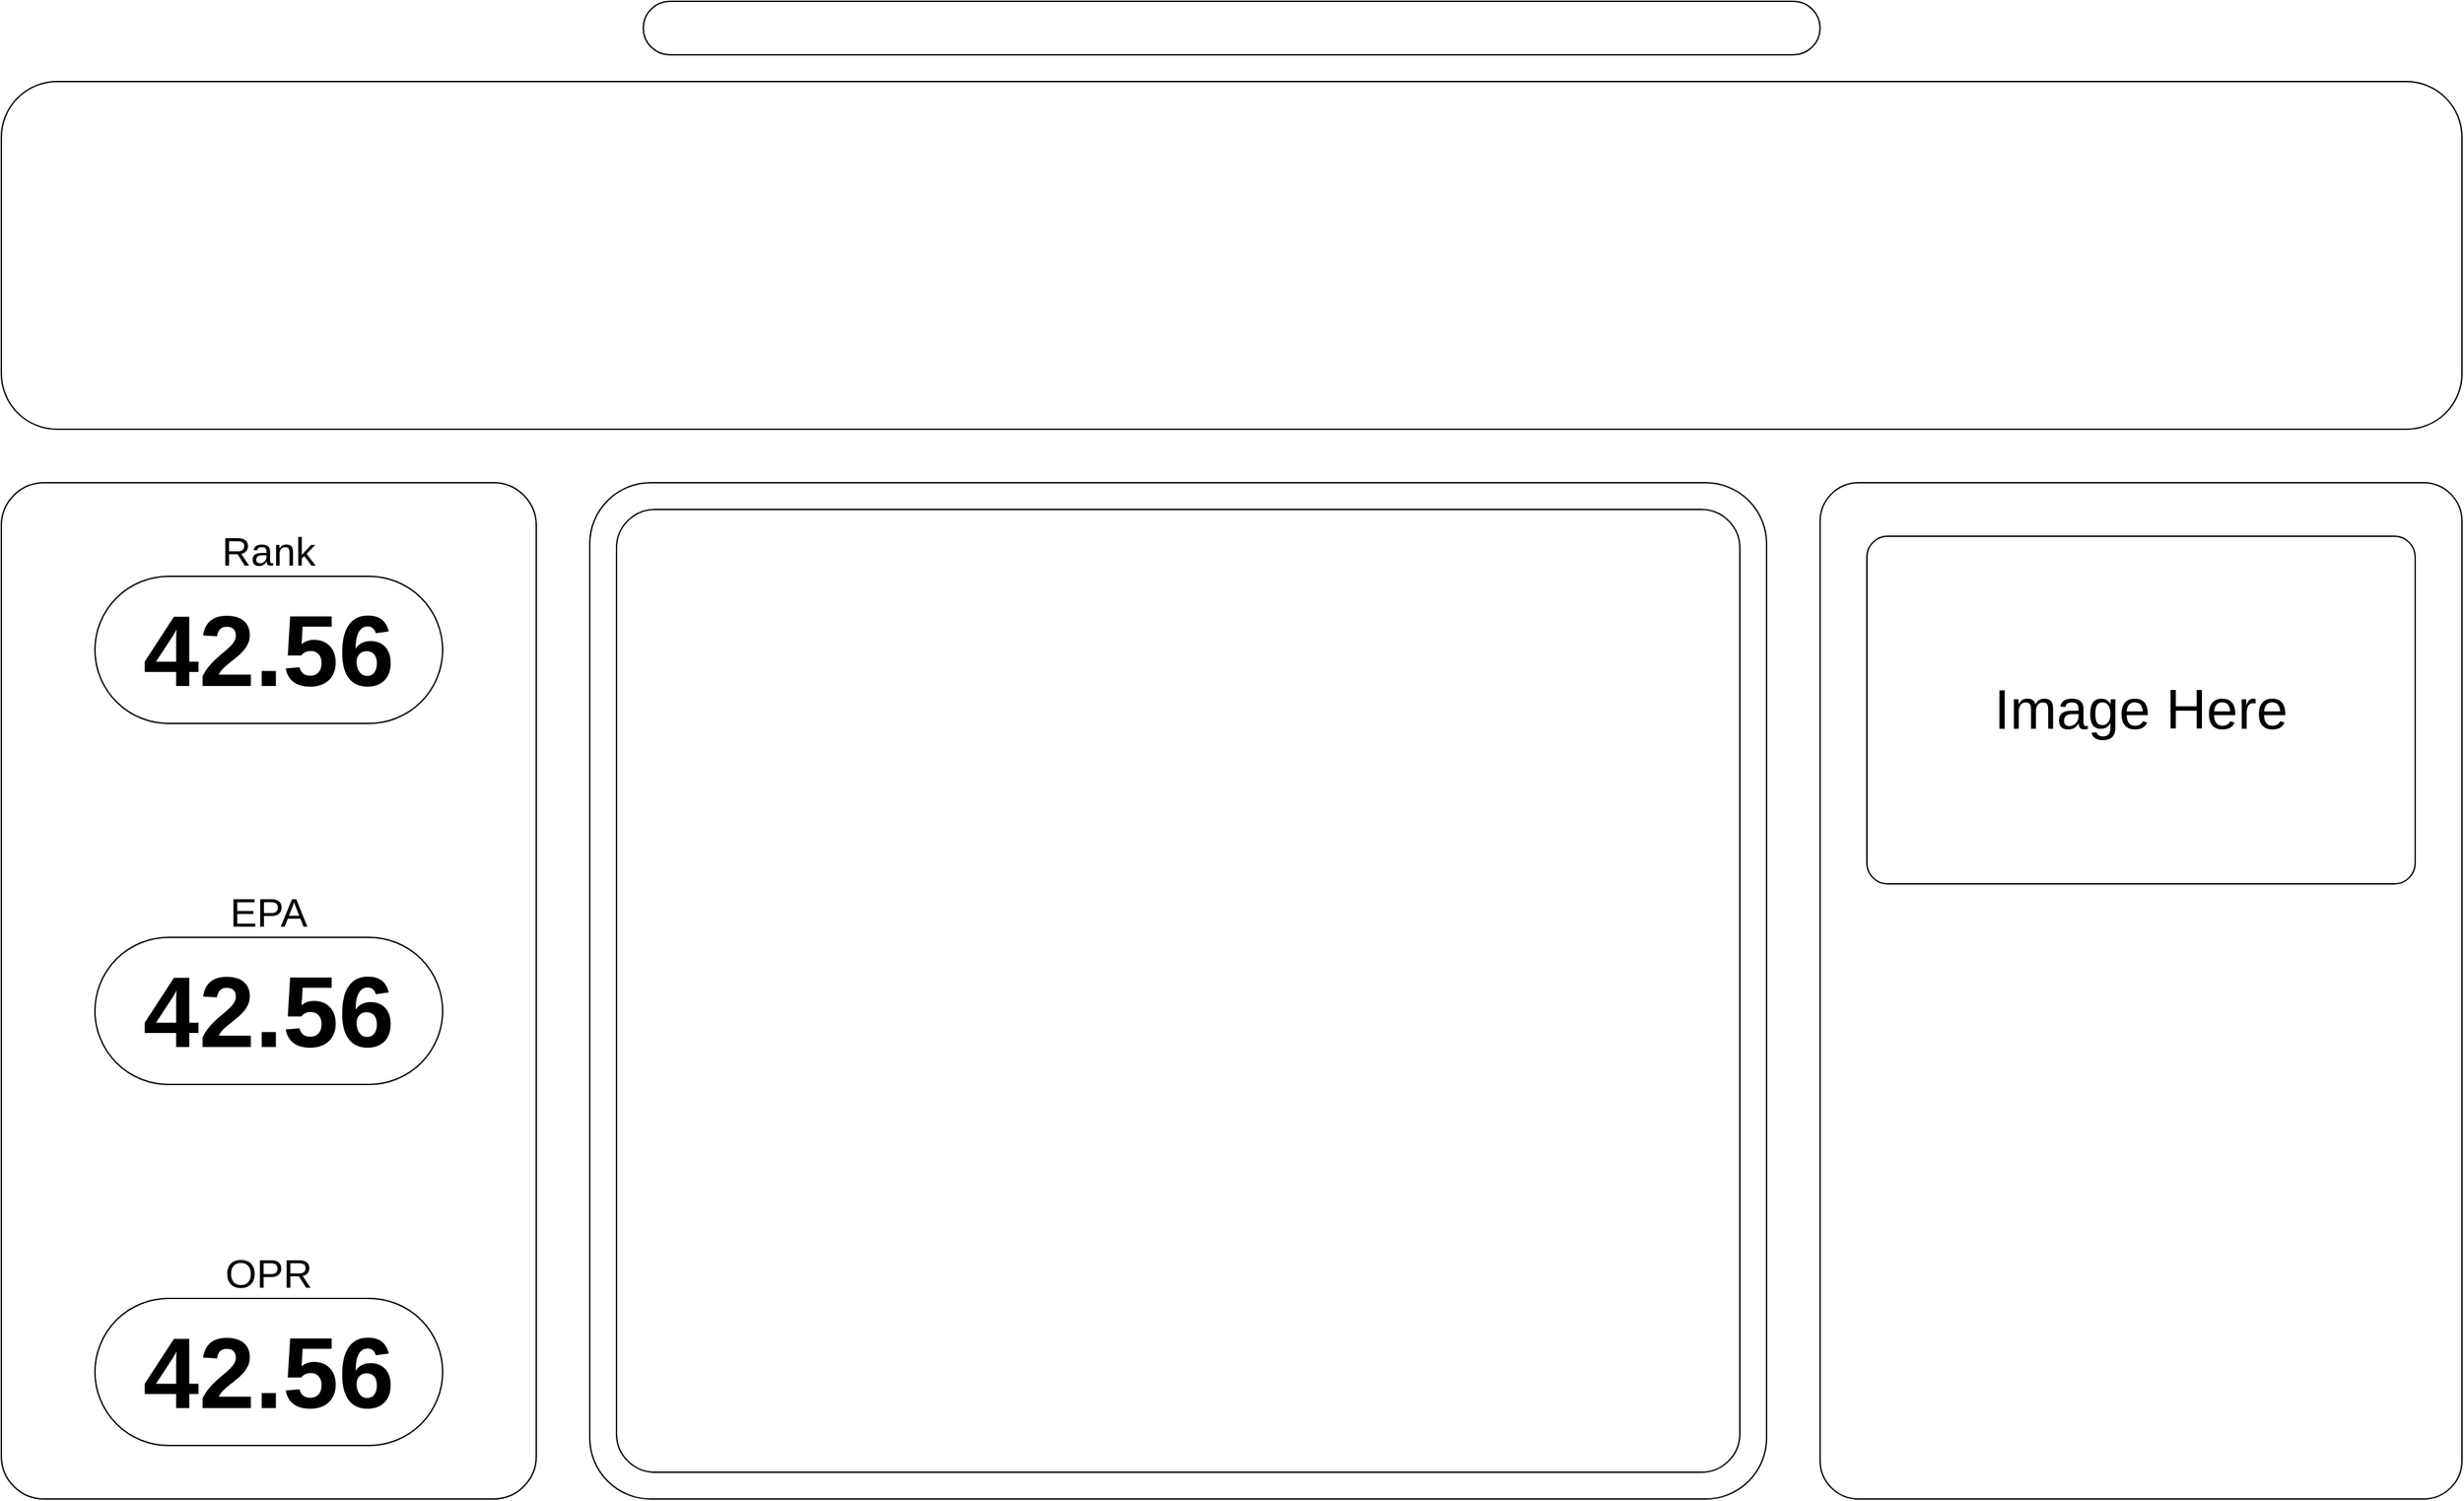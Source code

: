 <mxfile version="24.2.5" type="device" pages="3">
  <diagram name="Page-1" id="YQ50-1hEjR-9i3a-X4eI">
    <mxGraphModel dx="2049" dy="1204" grid="1" gridSize="10" guides="1" tooltips="1" connect="1" arrows="1" fold="1" page="1" pageScale="1" pageWidth="1920" pageHeight="1200" background="none" math="0" shadow="0">
      <root>
        <mxCell id="0" />
        <mxCell id="1" parent="0" />
        <mxCell id="CPpKu74zjhwVdj7gBYFg-2" value="" style="rounded=1;whiteSpace=wrap;html=1;arcSize=16;" parent="1" vertex="1">
          <mxGeometry x="40" y="100" width="1840" height="260" as="geometry" />
        </mxCell>
        <mxCell id="CPpKu74zjhwVdj7gBYFg-3" value="" style="rounded=1;whiteSpace=wrap;html=1;arcSize=8;" parent="1" vertex="1">
          <mxGeometry x="40" y="400" width="400" height="760" as="geometry" />
        </mxCell>
        <mxCell id="CPpKu74zjhwVdj7gBYFg-4" value="" style="rounded=1;whiteSpace=wrap;html=1;arcSize=6;" parent="1" vertex="1">
          <mxGeometry x="480" y="400" width="880" height="760" as="geometry" />
        </mxCell>
        <mxCell id="CPpKu74zjhwVdj7gBYFg-5" value="" style="rounded=1;whiteSpace=wrap;html=1;arcSize=50;" parent="1" vertex="1">
          <mxGeometry x="520" y="40" width="880" height="40" as="geometry" />
        </mxCell>
        <mxCell id="CPpKu74zjhwVdj7gBYFg-10" value="&lt;b&gt;&lt;font style=&quot;font-size: 75px;&quot;&gt;42.56&lt;/font&gt;&lt;/b&gt;" style="rounded=1;whiteSpace=wrap;html=1;arcSize=50;" parent="1" vertex="1">
          <mxGeometry x="110" y="740" width="260" height="110" as="geometry" />
        </mxCell>
        <mxCell id="CPpKu74zjhwVdj7gBYFg-12" value="&lt;p style=&quot;line-height: 120%;&quot;&gt;&lt;font style=&quot;font-size: 30px;&quot;&gt;Rank&lt;/font&gt;&lt;/p&gt;" style="text;html=1;align=center;verticalAlign=middle;whiteSpace=wrap;rounded=0;" parent="1" vertex="1">
          <mxGeometry x="170" y="440" width="140" height="30" as="geometry" />
        </mxCell>
        <mxCell id="CPpKu74zjhwVdj7gBYFg-13" value="&lt;p style=&quot;line-height: 120%;&quot;&gt;&lt;span style=&quot;font-size: 30px;&quot;&gt;EPA&lt;/span&gt;&lt;/p&gt;" style="text;html=1;align=center;verticalAlign=middle;whiteSpace=wrap;rounded=0;" parent="1" vertex="1">
          <mxGeometry x="170" y="710" width="140" height="30" as="geometry" />
        </mxCell>
        <mxCell id="CPpKu74zjhwVdj7gBYFg-14" value="&lt;p style=&quot;line-height: 120%;&quot;&gt;&lt;font style=&quot;font-size: 30px;&quot;&gt;OPR&lt;/font&gt;&lt;/p&gt;" style="text;html=1;align=center;verticalAlign=middle;whiteSpace=wrap;rounded=0;" parent="1" vertex="1">
          <mxGeometry x="170" y="980" width="140" height="30" as="geometry" />
        </mxCell>
        <mxCell id="CPpKu74zjhwVdj7gBYFg-15" value="" style="rounded=1;whiteSpace=wrap;html=1;arcSize=4;" parent="1" vertex="1">
          <mxGeometry x="500" y="420" width="840" height="720" as="geometry" />
        </mxCell>
        <mxCell id="3PENSukNcbwUIbA7vE03-1" value="" style="rounded=1;whiteSpace=wrap;html=1;arcSize=6;" vertex="1" parent="1">
          <mxGeometry x="1400" y="400" width="480" height="760" as="geometry" />
        </mxCell>
        <mxCell id="3PENSukNcbwUIbA7vE03-2" value="&lt;font style=&quot;font-size: 42px;&quot;&gt;Image Here&lt;/font&gt;" style="rounded=1;whiteSpace=wrap;html=1;arcSize=6;" vertex="1" parent="1">
          <mxGeometry x="1435" y="440" width="410" height="260" as="geometry" />
        </mxCell>
        <mxCell id="3PENSukNcbwUIbA7vE03-3" value="&lt;b&gt;&lt;font style=&quot;font-size: 75px;&quot;&gt;42.56&lt;/font&gt;&lt;/b&gt;" style="rounded=1;whiteSpace=wrap;html=1;arcSize=50;" vertex="1" parent="1">
          <mxGeometry x="110" y="1010" width="260" height="110" as="geometry" />
        </mxCell>
        <mxCell id="3PENSukNcbwUIbA7vE03-4" value="&lt;b&gt;&lt;font style=&quot;font-size: 75px;&quot;&gt;42.56&lt;/font&gt;&lt;/b&gt;" style="rounded=1;whiteSpace=wrap;html=1;arcSize=50;" vertex="1" parent="1">
          <mxGeometry x="110" y="470" width="260" height="110" as="geometry" />
        </mxCell>
      </root>
    </mxGraphModel>
  </diagram>
  <diagram id="RAXYnIdo2Tyhy-Bag6SP" name="Compair Team Page">
    <mxGraphModel dx="2049" dy="1204" grid="1" gridSize="10" guides="1" tooltips="1" connect="1" arrows="1" fold="1" page="1" pageScale="1" pageWidth="1920" pageHeight="1200" math="0" shadow="0">
      <root>
        <mxCell id="0" />
        <mxCell id="1" parent="0" />
      </root>
    </mxGraphModel>
  </diagram>
  <diagram id="gF-g86v1FyVX584M-YnB" name="Compair Page Mobile">
    <mxGraphModel dx="934" dy="1686" grid="1" gridSize="10" guides="1" tooltips="1" connect="1" arrows="1" fold="1" page="1" pageScale="1" pageWidth="1200" pageHeight="1920" math="0" shadow="0">
      <root>
        <mxCell id="0" />
        <mxCell id="1" parent="0" />
        <mxCell id="jyQGW4MI3uMa2Z3LiNE--3" value="" style="rounded=1;whiteSpace=wrap;html=1;arcSize=7;" vertex="1" parent="1">
          <mxGeometry x="40" y="120" width="1120" height="1760" as="geometry" />
        </mxCell>
        <mxCell id="jyQGW4MI3uMa2Z3LiNE--6" value="" style="rounded=0;whiteSpace=wrap;html=1;" vertex="1" parent="1">
          <mxGeometry x="40" y="280" width="1120" height="160" as="geometry" />
        </mxCell>
        <mxCell id="jyQGW4MI3uMa2Z3LiNE--7" value="" style="rounded=0;whiteSpace=wrap;html=1;" vertex="1" parent="1">
          <mxGeometry x="40" y="440" width="1120" height="160" as="geometry" />
        </mxCell>
        <mxCell id="jyQGW4MI3uMa2Z3LiNE--8" value="" style="rounded=0;whiteSpace=wrap;html=1;" vertex="1" parent="1">
          <mxGeometry x="40" y="600" width="1120" height="160" as="geometry" />
        </mxCell>
        <mxCell id="jyQGW4MI3uMa2Z3LiNE--9" value="" style="rounded=0;whiteSpace=wrap;html=1;strokeColor=default;" vertex="1" parent="1">
          <mxGeometry x="40" y="760" width="1120" height="160" as="geometry" />
        </mxCell>
        <mxCell id="jyQGW4MI3uMa2Z3LiNE--10" value="" style="rounded=0;whiteSpace=wrap;html=1;strokeColor=default;" vertex="1" parent="1">
          <mxGeometry x="40" y="920" width="1120" height="160" as="geometry" />
        </mxCell>
        <mxCell id="jyQGW4MI3uMa2Z3LiNE--11" value="" style="rounded=0;whiteSpace=wrap;html=1;strokeColor=default;" vertex="1" parent="1">
          <mxGeometry x="40" y="1080" width="1120" height="160" as="geometry" />
        </mxCell>
        <mxCell id="jyQGW4MI3uMa2Z3LiNE--12" value="" style="rounded=0;whiteSpace=wrap;html=1;strokeColor=default;" vertex="1" parent="1">
          <mxGeometry x="40" y="1240" width="1120" height="160" as="geometry" />
        </mxCell>
        <mxCell id="jyQGW4MI3uMa2Z3LiNE--13" value="" style="rounded=0;whiteSpace=wrap;html=1;strokeColor=default;" vertex="1" parent="1">
          <mxGeometry x="40" y="1400" width="1120" height="160" as="geometry" />
        </mxCell>
        <mxCell id="jyQGW4MI3uMa2Z3LiNE--14" value="" style="rounded=0;whiteSpace=wrap;html=1;strokeColor=default;" vertex="1" parent="1">
          <mxGeometry x="40" y="1560" width="1120" height="160" as="geometry" />
        </mxCell>
        <mxCell id="jyQGW4MI3uMa2Z3LiNE--15" value="Example" style="text;html=1;align=center;verticalAlign=middle;whiteSpace=wrap;rounded=0;fontSize=30;" vertex="1" parent="1">
          <mxGeometry x="60" y="322.5" width="130" height="75" as="geometry" />
        </mxCell>
        <mxCell id="jyQGW4MI3uMa2Z3LiNE--16" value="&lt;font style=&quot;font-size: 30px;&quot;&gt;Value Here&lt;/font&gt;" style="rounded=1;whiteSpace=wrap;html=1;" vertex="1" parent="1">
          <mxGeometry x="360" y="330" width="150" height="60" as="geometry" />
        </mxCell>
        <mxCell id="jyQGW4MI3uMa2Z3LiNE--17" value="" style="rounded=1;whiteSpace=wrap;html=1;" vertex="1" parent="1">
          <mxGeometry x="715" y="330" width="120" height="60" as="geometry" />
        </mxCell>
        <mxCell id="jyQGW4MI3uMa2Z3LiNE--18" value="" style="rounded=1;whiteSpace=wrap;html=1;arcSize=7;" vertex="1" parent="1">
          <mxGeometry x="40" y="1920" width="1120" height="800" as="geometry" />
        </mxCell>
        <mxCell id="jyQGW4MI3uMa2Z3LiNE--20" value="&lt;font style=&quot;font-size: 100px;&quot;&gt;Graph Here&lt;/font&gt;" style="rounded=1;whiteSpace=wrap;html=1;arcSize=5;" vertex="1" parent="1">
          <mxGeometry x="60" y="1940" width="1080" height="760" as="geometry" />
        </mxCell>
        <mxCell id="jyQGW4MI3uMa2Z3LiNE--22" value="" style="rounded=1;whiteSpace=wrap;html=1;arcSize=50;" vertex="1" parent="1">
          <mxGeometry x="320" y="180" width="270" height="50" as="geometry" />
        </mxCell>
        <mxCell id="jyQGW4MI3uMa2Z3LiNE--23" value="" style="rounded=1;whiteSpace=wrap;html=1;arcSize=50;" vertex="1" parent="1">
          <mxGeometry x="640" y="180" width="270" height="50" as="geometry" />
        </mxCell>
        <mxCell id="jyQGW4MI3uMa2Z3LiNE--24" value="" style="rounded=1;whiteSpace=wrap;html=1;" vertex="1" parent="1">
          <mxGeometry x="980" y="322.5" width="120" height="60" as="geometry" />
        </mxCell>
        <mxCell id="jyQGW4MI3uMa2Z3LiNE--30" value="&lt;font style=&quot;font-size: 50px;&quot;&gt;&amp;gt;&lt;/font&gt;" style="ellipse;whiteSpace=wrap;html=1;aspect=fixed;" vertex="1" parent="1">
          <mxGeometry x="1100" y="20" width="80" height="80" as="geometry" />
        </mxCell>
        <mxCell id="jyQGW4MI3uMa2Z3LiNE--32" value="" style="verticalLabelPosition=bottom;verticalAlign=top;html=1;shape=mxgraph.basic.corner_round_rect;dx=25;whiteSpace=wrap;rotation=-180;" vertex="1" parent="1">
          <mxGeometry width="100" height="100" as="geometry" />
        </mxCell>
      </root>
    </mxGraphModel>
  </diagram>
</mxfile>
